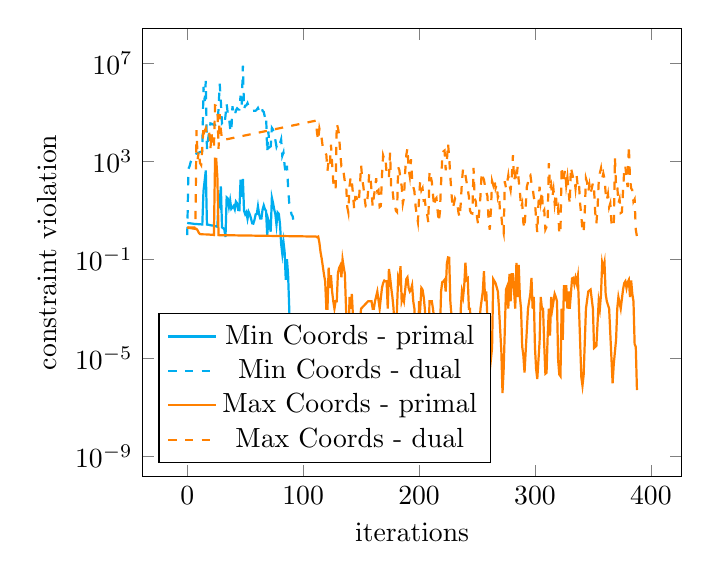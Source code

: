 \begin{tikzpicture}
\begin{axis}[xlabel={iterations}, ylabel={constraint violation}, ymode={log}, legend style={{at={(0.03,0.03)},anchor=south west}}]
    \addplot+[mark={none}, color={cyan}, thick, solid]
        table[row sep={\\}]
        {
            x  y  \\
            0.0  3.14  \\
            1.0  3.04  \\
            2.0  3.02  \\
            3.0  2.97  \\
            4.0  2.93  \\
            5.0  2.88  \\
            6.0  2.84  \\
            7.0  2.81  \\
            8.0  2.79  \\
            9.0  2.77  \\
            10.0  2.75  \\
            11.0  2.73  \\
            12.0  2.7  \\
            13.0  2.68  \\
            14.0  61.6  \\
            15.0  157.0  \\
            16.0  422.0  \\
            17.0  2.66  \\
            18.0  2.62  \\
            19.0  2.58  \\
            20.0  2.5  \\
            21.0  2.46  \\
            22.0  2.42  \\
            23.0  2.38  \\
            24.0  2.31  \\
            25.0  2.24  \\
            26.0  2.17  \\
            27.0  29.9  \\
            28.0  19.6  \\
            29.0  94.8  \\
            30.0  2.03  \\
            31.0  1.91  \\
            32.0  1.67  \\
            33.0  0.834  \\
            34.0  34.0  \\
            35.0  30.8  \\
            36.0  14.3  \\
            37.0  26.3  \\
            38.0  11.6  \\
            39.0  13.2  \\
            40.0  15.3  \\
            41.0  11.1  \\
            42.0  22.9  \\
            43.0  19.7  \\
            44.0  10.4  \\
            45.0  10.2  \\
            46.0  179.0  \\
            47.0  36.2  \\
            48.0  192.0  \\
            49.0  9.63  \\
            50.0  7.03  \\
            51.0  8.55  \\
            52.0  4.62  \\
            53.0  8.68  \\
            54.0  6.81  \\
            55.0  4.74  \\
            56.0  2.99  \\
            57.0  2.9  \\
            58.0  4.13  \\
            59.0  6.91  \\
            60.0  7.24  \\
            61.0  14.8  \\
            62.0  6.99  \\
            63.0  4.68  \\
            64.0  4.67  \\
            65.0  10.9  \\
            66.0  16.0  \\
            67.0  11.2  \\
            68.0  9.68  \\
            69.0  0.961  \\
            70.0  4.06  \\
            71.0  2.76  \\
            72.0  1.37  \\
            73.0  33.2  \\
            74.0  20.3  \\
            75.0  11.3  \\
            76.0  7.09  \\
            77.0  2.62  \\
            78.0  8.22  \\
            79.0  7.24  \\
            80.0  2.89  \\
            81.0  0.437  \\
            82.0  0.173  \\
            83.0  0.53  \\
            84.0  0.212  \\
            85.0  0.015  \\
            86.0  0.104  \\
            87.0  0.025  \\
            88.0  0.001  \\
            89.0  2.08e-5  \\
            90.0  1.63e-5  \\
            91.0  9.44e-6  \\
            92.0  1.91e-7  \\
            93.0  4.86e-9  \\
        }
        ;
    \addplot+[mark={none}, color={cyan}, thick, dashed]
        table[row sep={\\}]
        {
            x  y  \\
            0.0  0.99  \\
            1.0  496.0  \\
            2.0  626.0  \\
            3.0  956.0  \\
            4.0  1280.0  \\
            5.0  1570.0  \\
            6.0  1830.0  \\
            7.0  1950.0  \\
            8.0  2060.0  \\
            9.0  2160.0  \\
            10.0  2270.0  \\
            11.0  2370.0  \\
            12.0  2470.0  \\
            13.0  2580.0  \\
            14.0  1.08e6  \\
            15.0  286000.0  \\
            16.0  1.87e6  \\
            17.0  2960.0  \\
            18.0  7940.0  \\
            19.0  17300.0  \\
            20.0  35000.0  \\
            21.0  33800.0  \\
            22.0  32000.0  \\
            23.0  30200.0  \\
            24.0  30400.0  \\
            25.0  31200.0  \\
            26.0  31700.0  \\
            27.0  137000.0  \\
            28.0  1.45e6  \\
            29.0  264000.0  \\
            30.0  32200.0  \\
            31.0  31700.0  \\
            32.0  28600.0  \\
            33.0  72300.0  \\
            34.0  219000.0  \\
            35.0  86900.0  \\
            36.0  60900.0  \\
            37.0  22300.0  \\
            38.0  15500.0  \\
            39.0  174000.0  \\
            40.0  79800.0  \\
            41.0  72600.0  \\
            42.0  119000.0  \\
            43.0  143000.0  \\
            44.0  128000.0  \\
            45.0  129000.0  \\
            46.0  472000.0  \\
            47.0  183000.0  \\
            48.0  7.9e6  \\
            49.0  138000.0  \\
            50.0  184000.0  \\
            51.0  189000.0  \\
            52.0  234000.0  \\
            53.0  172000.0  \\
            54.0  150000.0  \\
            55.0  144000.0  \\
            56.0  113000.0  \\
            57.0  115000.0  \\
            58.0  114000.0  \\
            59.0  115000.0  \\
            60.0  127000.0  \\
            61.0  149000.0  \\
            62.0  114000.0  \\
            63.0  161000.0  \\
            64.0  162000.0  \\
            65.0  114000.0  \\
            66.0  102000.0  \\
            67.0  62800.0  \\
            68.0  76600.0  \\
            69.0  2400.0  \\
            70.0  16300.0  \\
            71.0  3740.0  \\
            72.0  4070.0  \\
            73.0  23100.0  \\
            74.0  19600.0  \\
            75.0  12200.0  \\
            76.0  7470.0  \\
            77.0  3960.0  \\
            78.0  5400.0  \\
            79.0  6640.0  \\
            80.0  5340.0  \\
            81.0  7740.0  \\
            82.0  1670.0  \\
            83.0  2290.0  \\
            84.0  685.0  \\
            85.0  308.0  \\
            86.0  663.0  \\
            87.0  96.3  \\
            88.0  19.3  \\
            89.0  11.7  \\
            90.0  6.81  \\
            91.0  5.75  \\
            92.0  2.87  \\
            93.0  0.0  \\
        }
        ;
    \addplot+[mark={none}, color={orange}, thick, solid]
        table[row sep={\\}]
        {
            x  y  \\
            0.0  2.0  \\
            7.0  1.77  \\
            8.0  1.77  \\
            9.0  1.54  \\
            10.0  1.22  \\
            11.0  1.09  \\
            12.0  1.08  \\
            13.0  1.07  \\
            14.0  1.06  \\
            15.0  1.06  \\
            16.0  1.06  \\
            17.0  1.05  \\
            18.0  1.04  \\
            19.0  1.04  \\
            20.0  1.03  \\
            21.0  1.02  \\
            22.0  1.02  \\
            23.0  1.0  \\
            24.0  1270.0  \\
            25.0  1250.0  \\
            26.0  222.0  \\
            27.0  0.987  \\
            28.0  0.984  \\
            29.0  0.983  \\
            30.0  0.983  \\
            31.0  0.983  \\
            111.0  0.865  \\
            112.0  0.811  \\
            113.0  0.861  \\
            114.0  0.489  \\
            115.0  0.202  \\
            116.0  0.109  \\
            117.0  0.052  \\
            118.0  0.024  \\
            119.0  0.013  \\
            120.0  0.001  \\
            121.0  0.001  \\
            122.0  0.047  \\
            123.0  0.007  \\
            124.0  0.023  \\
            125.0  0.005  \\
            126.0  0.002  \\
            127.0  0.001  \\
            128.0  0.002  \\
            129.0  0.002  \\
            130.0  0.028  \\
            131.0  0.045  \\
            132.0  0.057  \\
            133.0  0.019  \\
            134.0  0.102  \\
            135.0  0.049  \\
            136.0  0.026  \\
            137.0  0.001  \\
            138.0  0.0  \\
            139.0  1.28e-5  \\
            140.0  0.003  \\
            141.0  0.001  \\
            142.0  0.004  \\
            143.0  0.0  \\
            144.0  0.0  \\
            145.0  6.61e-6  \\
            146.0  0.0  \\
            147.0  0.0  \\
            148.0  0.0  \\
            149.0  0.0  \\
            150.0  0.001  \\
            151.0  0.0  \\
            152.0  0.0  \\
            153.0  0.0  \\
            154.0  0.0  \\
            155.0  0.0  \\
            156.0  0.002  \\
            157.0  0.0  \\
            158.0  0.002  \\
            159.0  0.002  \\
            160.0  0.001  \\
            161.0  0.001  \\
            162.0  0.002  \\
            163.0  0.0  \\
            164.0  0.005  \\
            165.0  0.0  \\
            166.0  0.001  \\
            167.0  0.0  \\
            168.0  0.007  \\
            169.0  0.011  \\
            170.0  0.014  \\
            171.0  0.013  \\
            172.0  0.013  \\
            173.0  0.001  \\
            174.0  0.041  \\
            175.0  0.019  \\
            176.0  0.007  \\
            177.0  0.003  \\
            178.0  0.001  \\
            179.0  7.06e-5  \\
            180.0  6.33e-5  \\
            181.0  0.0  \\
            182.0  0.019  \\
            183.0  0.013  \\
            184.0  0.054  \\
            185.0  0.002  \\
            186.0  0.003  \\
            187.0  0.002  \\
            188.0  0.0  \\
            189.0  0.016  \\
            190.0  0.019  \\
            191.0  0.007  \\
            192.0  0.005  \\
            193.0  0.006  \\
            194.0  0.009  \\
            195.0  0.002  \\
            196.0  0.001  \\
            197.0  3.67e-5  \\
            198.0  6.56e-6  \\
            199.0  1.02e-5  \\
            200.0  0.002  \\
            201.0  0.001  \\
            202.0  0.007  \\
            203.0  0.006  \\
            204.0  0.003  \\
            205.0  0.001  \\
            206.0  1.64e-5  \\
            207.0  2.4e-6  \\
            208.0  1.16e-5  \\
            209.0  0.002  \\
            210.0  0.0  \\
            211.0  0.002  \\
            212.0  0.001  \\
            213.0  0.0  \\
            214.0  0.0  \\
            215.0  0.0  \\
            216.0  2.85e-5  \\
            217.0  1.67e-5  \\
            218.0  9.44e-5  \\
            219.0  0.005  \\
            220.0  0.012  \\
            221.0  0.013  \\
            222.0  0.015  \\
            223.0  0.005  \\
            224.0  0.069  \\
            225.0  0.122  \\
            226.0  0.119  \\
            227.0  0.002  \\
            228.0  0.0  \\
            229.0  0.0  \\
            230.0  0.0  \\
            231.0  0.0  \\
            232.0  1.82e-6  \\
            233.0  0.0  \\
            234.0  1.49e-5  \\
            235.0  3.62e-5  \\
            236.0  0.001  \\
            237.0  0.005  \\
            238.0  0.003  \\
            239.0  0.009  \\
            240.0  0.075  \\
            241.0  0.015  \\
            242.0  0.017  \\
            243.0  0.001  \\
            244.0  0.001  \\
            245.0  2.26e-5  \\
            246.0  5.55e-5  \\
            247.0  0.0  \\
            248.0  1.58e-6  \\
            249.0  2.3e-5  \\
            250.0  4.32e-5  \\
            251.0  1.94e-5  \\
            252.0  0.0  \\
            253.0  0.001  \\
            254.0  0.0  \\
            255.0  0.005  \\
            256.0  0.034  \\
            257.0  0.002  \\
            258.0  0.005  \\
            259.0  0.0  \\
            260.0  2.51e-5  \\
            261.0  2.94e-6  \\
            262.0  0.0  \\
            263.0  2.56e-5  \\
            264.0  0.016  \\
            265.0  0.0  \\
            266.0  0.011  \\
            267.0  0.0  \\
            268.0  0.005  \\
            269.0  0.001  \\
            270.0  0.0  \\
            271.0  1.82e-5  \\
            272.0  3.67e-7  \\
            273.0  3.42e-6  \\
            274.0  0.0  \\
            275.0  0.006  \\
            276.0  0.008  \\
            277.0  0.001  \\
            278.0  0.026  \\
            279.0  0.002  \\
            280.0  0.025  \\
            281.0  0.025  \\
            282.0  0.005  \\
            283.0  0.001  \\
            284.0  0.073  \\
            285.0  0.003  \\
            286.0  0.061  \\
            287.0  0.003  \\
            288.0  0.001  \\
            289.0  2.88e-5  \\
            290.0  1.22e-5  \\
            291.0  2.49e-6  \\
            292.0  0.0  \\
            293.0  0.0  \\
            294.0  0.001  \\
            295.0  0.0  \\
            296.0  0.004  \\
            297.0  0.018  \\
            298.0  0.001  \\
            299.0  0.003  \\
            300.0  2.7e-5  \\
            301.0  3.48e-6  \\
            302.0  1.36e-6  \\
            303.0  0.0  \\
            304.0  4.53e-5  \\
            305.0  0.003  \\
            306.0  0.001  \\
            307.0  0.001  \\
            308.0  3.3e-5  \\
            309.0  2.25e-6  \\
            310.0  2.46e-6  \\
            311.0  8.65e-5  \\
            312.0  0.001  \\
            313.0  8.08e-5  \\
            314.0  0.003  \\
            315.0  0.001  \\
            316.0  0.0  \\
            317.0  0.004  \\
            318.0  0.003  \\
            319.0  0.002  \\
            320.0  8.08e-6  \\
            321.0  2.09e-6  \\
            322.0  1.79e-6  \\
            323.0  0.001  \\
            324.0  5.37e-5  \\
            325.0  0.009  \\
            326.0  0.002  \\
            327.0  0.009  \\
            328.0  0.001  \\
            329.0  0.005  \\
            330.0  0.001  \\
            331.0  0.004  \\
            332.0  0.017  \\
            333.0  0.018  \\
            334.0  0.01  \\
            335.0  0.018  \\
            336.0  0.011  \\
            337.0  0.021  \\
            338.0  0.001  \\
            339.0  0.0  \\
            340.0  1.64e-6  \\
            341.0  7.32e-7  \\
            342.0  1.98e-6  \\
            343.0  0.0  \\
            344.0  0.001  \\
            345.0  0.0  \\
            346.0  0.005  \\
            347.0  0.0  \\
            348.0  0.006  \\
            349.0  0.0  \\
            350.0  0.001  \\
            351.0  2.51e-5  \\
            352.0  0.0  \\
            353.0  3.06e-5  \\
            354.0  0.0  \\
            355.0  0.002  \\
            356.0  0.001  \\
            357.0  0.004  \\
            358.0  0.073  \\
            359.0  0.042  \\
            360.0  0.075  \\
            361.0  0.004  \\
            362.0  0.002  \\
            363.0  0.0  \\
            364.0  0.001  \\
            365.0  0.0  \\
            366.0  0.0  \\
            367.0  9.12e-7  \\
            368.0  5.57e-6  \\
            369.0  0.0  \\
            370.0  5.58e-5  \\
            371.0  0.001  \\
            372.0  0.003  \\
            373.0  0.0  \\
            374.0  0.001  \\
            375.0  0.0  \\
            376.0  0.006  \\
            377.0  0.011  \\
            378.0  0.013  \\
            379.0  0.007  \\
            380.0  0.012  \\
            381.0  0.015  \\
            382.0  0.003  \\
            383.0  0.014  \\
            384.0  0.004  \\
            385.0  0.002  \\
            386.0  3.66e-5  \\
            387.0  2.76e-5  \\
            388.0  4.88e-7  \\
        }
        ;
    \addplot+[mark={none}, color={orange}, thick, dashed]
        table[row sep={\\}]
        {
            x  y  \\
            0.0  2.0  \\
            7.0  2.0  \\
            8.0  18500.0  \\
            9.0  1230.0  \\
            10.0  2520.0  \\
            11.0  850.0  \\
            12.0  708.0  \\
            13.0  3520.0  \\
            14.0  27600.0  \\
            15.0  16800.0  \\
            16.0  22100.0  \\
            17.0  11000.0  \\
            18.0  12500.0  \\
            19.0  15100.0  \\
            20.0  3260.0  \\
            21.0  14300.0  \\
            22.0  3520.0  \\
            23.0  3710.0  \\
            24.0  189000.0  \\
            25.0  181000.0  \\
            26.0  155000.0  \\
            27.0  3230.0  \\
            28.0  82600.0  \\
            29.0  19300.0  \\
            30.0  7470.0  \\
            31.0  7370.0  \\
            111.0  45300.0  \\
            112.0  13800.0  \\
            113.0  7170.0  \\
            114.0  21800.0  \\
            115.0  13400.0  \\
            116.0  8340.0  \\
            117.0  3530.0  \\
            118.0  2890.0  \\
            119.0  2330.0  \\
            120.0  1830.0  \\
            121.0  417.0  \\
            122.0  1110.0  \\
            123.0  736.0  \\
            124.0  4740.0  \\
            125.0  793.0  \\
            126.0  146.0  \\
            127.0  69.7  \\
            128.0  72.1  \\
            129.0  34300.0  \\
            130.0  22800.0  \\
            131.0  12000.0  \\
            132.0  2090.0  \\
            133.0  643.0  \\
            134.0  675.0  \\
            135.0  324.0  \\
            136.0  146.0  \\
            137.0  140.0  \\
            138.0  14.2  \\
            139.0  8.26  \\
            140.0  94.0  \\
            141.0  233.0  \\
            142.0  151.0  \\
            143.0  45.4  \\
            144.0  11.6  \\
            145.0  35.5  \\
            146.0  35.2  \\
            147.0  21.4  \\
            148.0  21.0  \\
            149.0  107.0  \\
            150.0  688.0  \\
            151.0  186.0  \\
            152.0  91.5  \\
            153.0  31.5  \\
            154.0  14.5  \\
            155.0  14.2  \\
            156.0  61.2  \\
            157.0  319.0  \\
            158.0  244.0  \\
            159.0  63.2  \\
            160.0  14.2  \\
            161.0  36.5  \\
            162.0  75.1  \\
            163.0  205.0  \\
            164.0  59.2  \\
            165.0  67.5  \\
            166.0  13.8  \\
            167.0  15.1  \\
            168.0  264.0  \\
            169.0  1740.0  \\
            170.0  1210.0  \\
            171.0  1370.0  \\
            172.0  327.0  \\
            173.0  329.0  \\
            174.0  220.0  \\
            175.0  2240.0  \\
            176.0  69.5  \\
            177.0  79.3  \\
            178.0  26.1  \\
            179.0  19.7  \\
            180.0  9.71  \\
            181.0  8.58  \\
            182.0  578.0  \\
            183.0  434.0  \\
            184.0  186.0  \\
            185.0  97.1  \\
            186.0  19.0  \\
            187.0  33.4  \\
            188.0  361.0  \\
            189.0  1810.0  \\
            190.0  3440.0  \\
            191.0  492.0  \\
            192.0  246.0  \\
            193.0  1230.0  \\
            194.0  207.0  \\
            195.0  93.6  \\
            196.0  59.3  \\
            197.0  14.8  \\
            198.0  6.49  \\
            199.0  3.44  \\
            200.0  33.2  \\
            201.0  161.0  \\
            202.0  64.8  \\
            203.0  80.8  \\
            204.0  25.1  \\
            205.0  26.1  \\
            206.0  10.8  \\
            207.0  6.81  \\
            208.0  3.24  \\
            209.0  401.0  \\
            210.0  249.0  \\
            211.0  150.0  \\
            212.0  44.7  \\
            213.0  14.6  \\
            214.0  28.2  \\
            215.0  32.4  \\
            216.0  9.95  \\
            217.0  3.35  \\
            218.0  8.67  \\
            219.0  130.0  \\
            220.0  1300.0  \\
            221.0  2530.0  \\
            222.0  2750.0  \\
            223.0  434.0  \\
            224.0  1040.0  \\
            225.0  5290.0  \\
            226.0  1470.0  \\
            227.0  234.0  \\
            228.0  48.2  \\
            229.0  12.2  \\
            230.0  18.1  \\
            231.0  30.1  \\
            232.0  23.1  \\
            233.0  19.6  \\
            234.0  8.19  \\
            235.0  5.22  \\
            236.0  19.8  \\
            237.0  153.0  \\
            238.0  518.0  \\
            239.0  409.0  \\
            240.0  274.0  \\
            241.0  141.0  \\
            242.0  72.9  \\
            243.0  36.8  \\
            244.0  9.72  \\
            245.0  7.79  \\
            246.0  7.45  \\
            247.0  535.0  \\
            248.0  31.1  \\
            249.0  22.6  \\
            250.0  5.38  \\
            251.0  2.63  \\
            252.0  10.3  \\
            253.0  38.7  \\
            254.0  348.0  \\
            255.0  232.0  \\
            256.0  177.0  \\
            257.0  89.4  \\
            258.0  55.7  \\
            259.0  38.3  \\
            260.0  3.8  \\
            261.0  1.65  \\
            262.0  10.4  \\
            263.0  158.0  \\
            264.0  108.0  \\
            265.0  191.0  \\
            266.0  79.1  \\
            267.0  112.0  \\
            268.0  33.3  \\
            269.0  45.8  \\
            270.0  6.28  \\
            271.0  6.09  \\
            272.0  1.91  \\
            273.0  1.18  \\
            274.0  154.0  \\
            275.0  82.0  \\
            276.0  136.0  \\
            277.0  269.0  \\
            278.0  110.0  \\
            279.0  66.7  \\
            280.0  217.0  \\
            281.0  1780.0  \\
            282.0  159.0  \\
            283.0  283.0  \\
            284.0  165.0  \\
            285.0  583.0  \\
            286.0  161.0  \\
            287.0  61.2  \\
            288.0  12.8  \\
            289.0  19.1  \\
            290.0  3.15  \\
            291.0  1.84  \\
            292.0  13.9  \\
            293.0  92.3  \\
            294.0  140.0  \\
            295.0  282.0  \\
            296.0  288.0  \\
            297.0  128.0  \\
            298.0  84.4  \\
            299.0  34.9  \\
            300.0  22.2  \\
            301.0  4.51  \\
            302.0  1.27  \\
            303.0  18.4  \\
            304.0  92.6  \\
            305.0  24.6  \\
            306.0  60.1  \\
            307.0  8.48  \\
            308.0  10.4  \\
            309.0  1.67  \\
            310.0  2.15  \\
            311.0  4.77  \\
            312.0  841.0  \\
            313.0  70.8  \\
            314.0  107.0  \\
            315.0  35.8  \\
            316.0  70.5  \\
            317.0  19.6  \\
            318.0  49.2  \\
            319.0  8.98  \\
            320.0  12.8  \\
            321.0  1.08  \\
            322.0  1.22  \\
            323.0  614.0  \\
            324.0  132.0  \\
            325.0  241.0  \\
            326.0  446.0  \\
            327.0  104.0  \\
            328.0  230.0  \\
            329.0  60.6  \\
            330.0  18.5  \\
            331.0  577.0  \\
            332.0  338.0  \\
            333.0  207.0  \\
            334.0  215.0  \\
            335.0  79.5  \\
            336.0  255.0  \\
            337.0  86.5  \\
            338.0  117.0  \\
            339.0  17.9  \\
            340.0  6.24  \\
            341.0  1.41  \\
            342.0  1.25  \\
            343.0  9.51  \\
            344.0  201.0  \\
            345.0  137.0  \\
            346.0  57.8  \\
            347.0  111.0  \\
            348.0  48.8  \\
            349.0  77.5  \\
            350.0  133.0  \\
            351.0  71.2  \\
            352.0  8.12  \\
            353.0  2.97  \\
            354.0  12.6  \\
            355.0  141.0  \\
            356.0  332.0  \\
            357.0  524.0  \\
            358.0  204.0  \\
            359.0  321.0  \\
            360.0  198.0  \\
            361.0  52.1  \\
            362.0  25.6  \\
            363.0  45.5  \\
            364.0  13.4  \\
            365.0  19.3  \\
            366.0  3.15  \\
            367.0  2.31  \\
            368.0  2.11  \\
            369.0  1430.0  \\
            370.0  86.7  \\
            371.0  103.0  \\
            372.0  19.4  \\
            373.0  29.0  \\
            374.0  7.89  \\
            375.0  8.46  \\
            376.0  63.1  \\
            377.0  409.0  \\
            378.0  655.0  \\
            379.0  192.0  \\
            380.0  90.1  \\
            381.0  4370.0  \\
            382.0  188.0  \\
            383.0  81.0  \\
            384.0  65.9  \\
            385.0  22.7  \\
            386.0  28.1  \\
            387.0  1.65  \\
            388.0  0.851  \\
        }
        ;
    \legend{{Min Coords - primal},{Min Coords - dual},{Max Coords - primal},{Max Coords - dual}}
\end{axis}
\end{tikzpicture}
